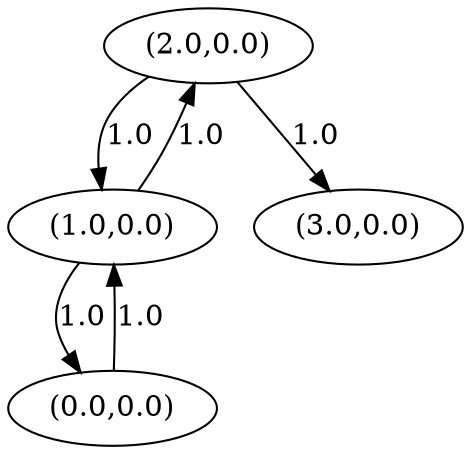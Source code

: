 digraph genegraph {
node0[pos="0.6666666666666666,0.0", label="(2.0,0.0)", pin=true]
node1[pos="0.3333333333333333,0.0", label="(1.0,0.0)", pin=true]
node2[pos="0.0,0.0", label="(0.0,0.0)", pin=true]
node2 -> node1[label="1.0"]
node1 -> node0[label="1.0"]
node1 -> node2[label="1.0"]
node3[pos="1.0,0.0", label="(3.0,0.0)", pin=true]
node0 -> node3[label="1.0"]
node0 -> node1[label="1.0"]
}